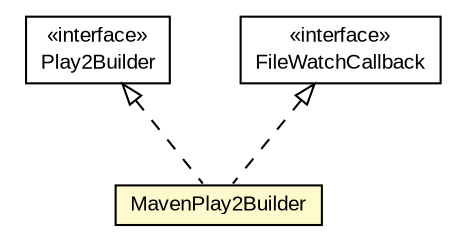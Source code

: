 #!/usr/local/bin/dot
#
# Class diagram 
# Generated by UMLGraph version R5_6-24-gf6e263 (http://www.umlgraph.org/)
#

digraph G {
	edge [fontname="arial",fontsize=10,labelfontname="arial",labelfontsize=10];
	node [fontname="arial",fontsize=10,shape=plaintext];
	nodesep=0.25;
	ranksep=0.5;
	// com.google.code.play2.plugin.MavenPlay2Builder
	c446 [label=<<table title="com.google.code.play2.plugin.MavenPlay2Builder" border="0" cellborder="1" cellspacing="0" cellpadding="2" port="p" bgcolor="lemonChiffon" href="./MavenPlay2Builder.html">
		<tr><td><table border="0" cellspacing="0" cellpadding="1">
<tr><td align="center" balign="center"> MavenPlay2Builder </td></tr>
		</table></td></tr>
		</table>>, URL="./MavenPlay2Builder.html", fontname="arial", fontcolor="black", fontsize=10.0];
	//com.google.code.play2.plugin.MavenPlay2Builder implements com.google.code.play2.provider.api.Play2Builder
	c461:p -> c446:p [dir=back,arrowtail=empty,style=dashed];
	//com.google.code.play2.plugin.MavenPlay2Builder implements com.google.code.play2.watcher.api.FileWatchCallback
	c462:p -> c446:p [dir=back,arrowtail=empty,style=dashed];
	// com.google.code.play2.provider.api.Play2Builder
	c461 [label=<<table title="com.google.code.play2.provider.api.Play2Builder" border="0" cellborder="1" cellspacing="0" cellpadding="2" port="p">
		<tr><td><table border="0" cellspacing="0" cellpadding="1">
<tr><td align="center" balign="center"> &#171;interface&#187; </td></tr>
<tr><td align="center" balign="center"> Play2Builder </td></tr>
		</table></td></tr>
		</table>>, URL="null", fontname="arial", fontcolor="black", fontsize=10.0];
	// com.google.code.play2.watcher.api.FileWatchCallback
	c462 [label=<<table title="com.google.code.play2.watcher.api.FileWatchCallback" border="0" cellborder="1" cellspacing="0" cellpadding="2" port="p">
		<tr><td><table border="0" cellspacing="0" cellpadding="1">
<tr><td align="center" balign="center"> &#171;interface&#187; </td></tr>
<tr><td align="center" balign="center"> FileWatchCallback </td></tr>
		</table></td></tr>
		</table>>, URL="null", fontname="arial", fontcolor="black", fontsize=10.0];
}

